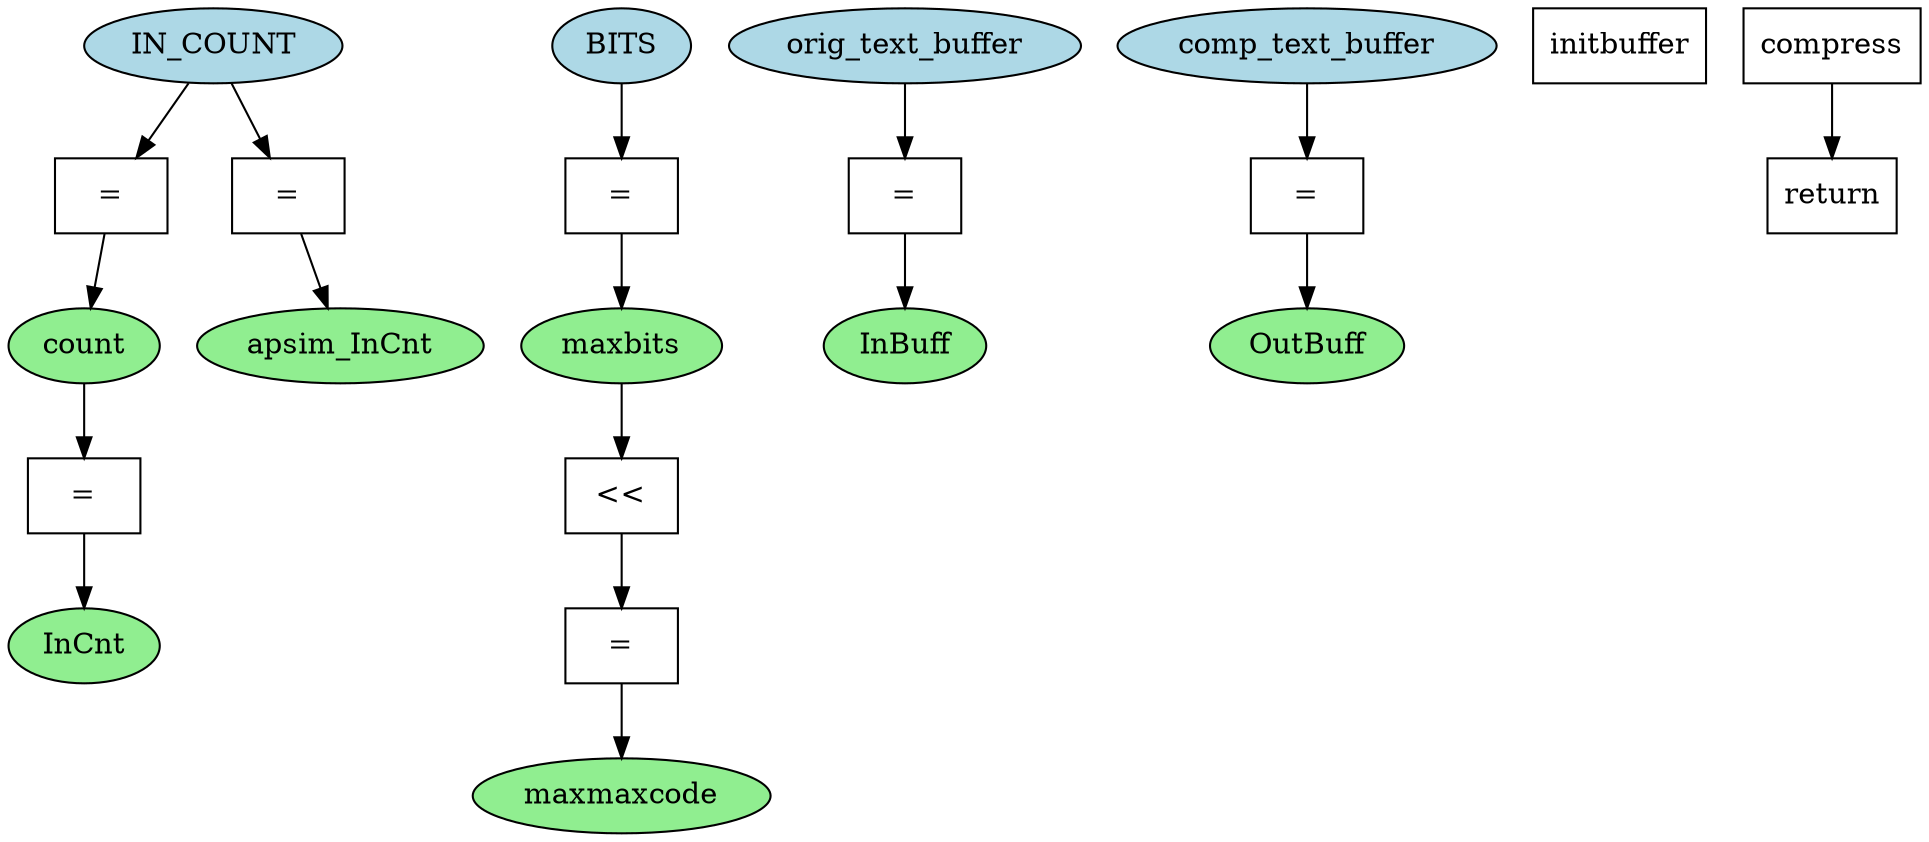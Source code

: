 digraph main_DFG {
    node [shape=ellipse, style=filled, fillcolor=lightblue];
    IN_COUNT_val [label="IN_COUNT"];
    BITS_val [label="BITS"];
    orig_text_buffer_val [label="orig_text_buffer"];
    comp_text_buffer_val [label="comp_text_buffer"];

    node [shape=box, style="", fillcolor=""];
    op_assign_count [label="="];
    op_call_initbuffer [label="initbuffer"];
    op_assign_maxbits [label="="];
    op_shift [label="<<"];
    op_assign_maxmaxcode [label="="];
    op_assign_InCnt [label="="];
    op_assign_apsim_InCnt [label="="];
    op_assign_InBuff [label="="];
    op_assign_OutBuff [label="="];
    op_call_compress [label="compress"];
    op_return [label="return"];

    node [shape=ellipse, style=filled, fillcolor=lightgreen];
    count_var [label="count"];
    maxbits_var [label="maxbits"];
    maxmaxcode_var [label="maxmaxcode"];
    InCnt_var [label="InCnt"];
    apsim_InCnt_var [label="apsim_InCnt"];
    InBuff_var [label="InBuff"];
    OutBuff_var [label="OutBuff"];

    IN_COUNT_val -> op_assign_count -> count_var;
    BITS_val -> op_assign_maxbits -> maxbits_var;
    maxbits_var -> op_shift;
    op_shift -> op_assign_maxmaxcode -> maxmaxcode_var;
    count_var -> op_assign_InCnt -> InCnt_var;
    IN_COUNT_val -> op_assign_apsim_InCnt -> apsim_InCnt_var;
    orig_text_buffer_val -> op_assign_InBuff -> InBuff_var;
    comp_text_buffer_val -> op_assign_OutBuff -> OutBuff_var;
    op_call_compress -> op_return;
}